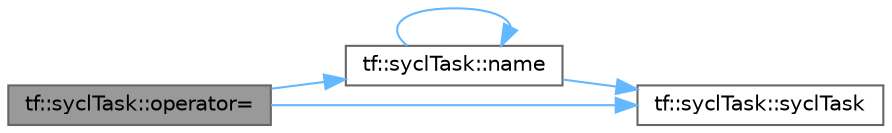 digraph "tf::syclTask::operator="
{
 // LATEX_PDF_SIZE
  bgcolor="transparent";
  edge [fontname=Helvetica,fontsize=10,labelfontname=Helvetica,labelfontsize=10];
  node [fontname=Helvetica,fontsize=10,shape=box,height=0.2,width=0.4];
  rankdir="LR";
  Node1 [id="Node000001",label="tf::syclTask::operator=",height=0.2,width=0.4,color="gray40", fillcolor="grey60", style="filled", fontcolor="black",tooltip="copy-assigns a syclTask"];
  Node1 -> Node2 [id="edge1_Node000001_Node000002",color="steelblue1",style="solid",tooltip=" "];
  Node2 [id="Node000002",label="tf::syclTask::name",height=0.2,width=0.4,color="grey40", fillcolor="white", style="filled",URL="$classtf_1_1sycl_task.html#a738dfa209da08d8783127a5c5654558e",tooltip="assigns a name to the task"];
  Node2 -> Node2 [id="edge2_Node000002_Node000002",color="steelblue1",style="solid",tooltip=" "];
  Node2 -> Node3 [id="edge3_Node000002_Node000003",color="steelblue1",style="solid",tooltip=" "];
  Node3 [id="Node000003",label="tf::syclTask::syclTask",height=0.2,width=0.4,color="grey40", fillcolor="white", style="filled",URL="$classtf_1_1sycl_task.html#aed88e7a2d203ebe7fc53725e3e79d5d0",tooltip="constructs an empty syclTask"];
  Node1 -> Node3 [id="edge4_Node000001_Node000003",color="steelblue1",style="solid",tooltip=" "];
}
